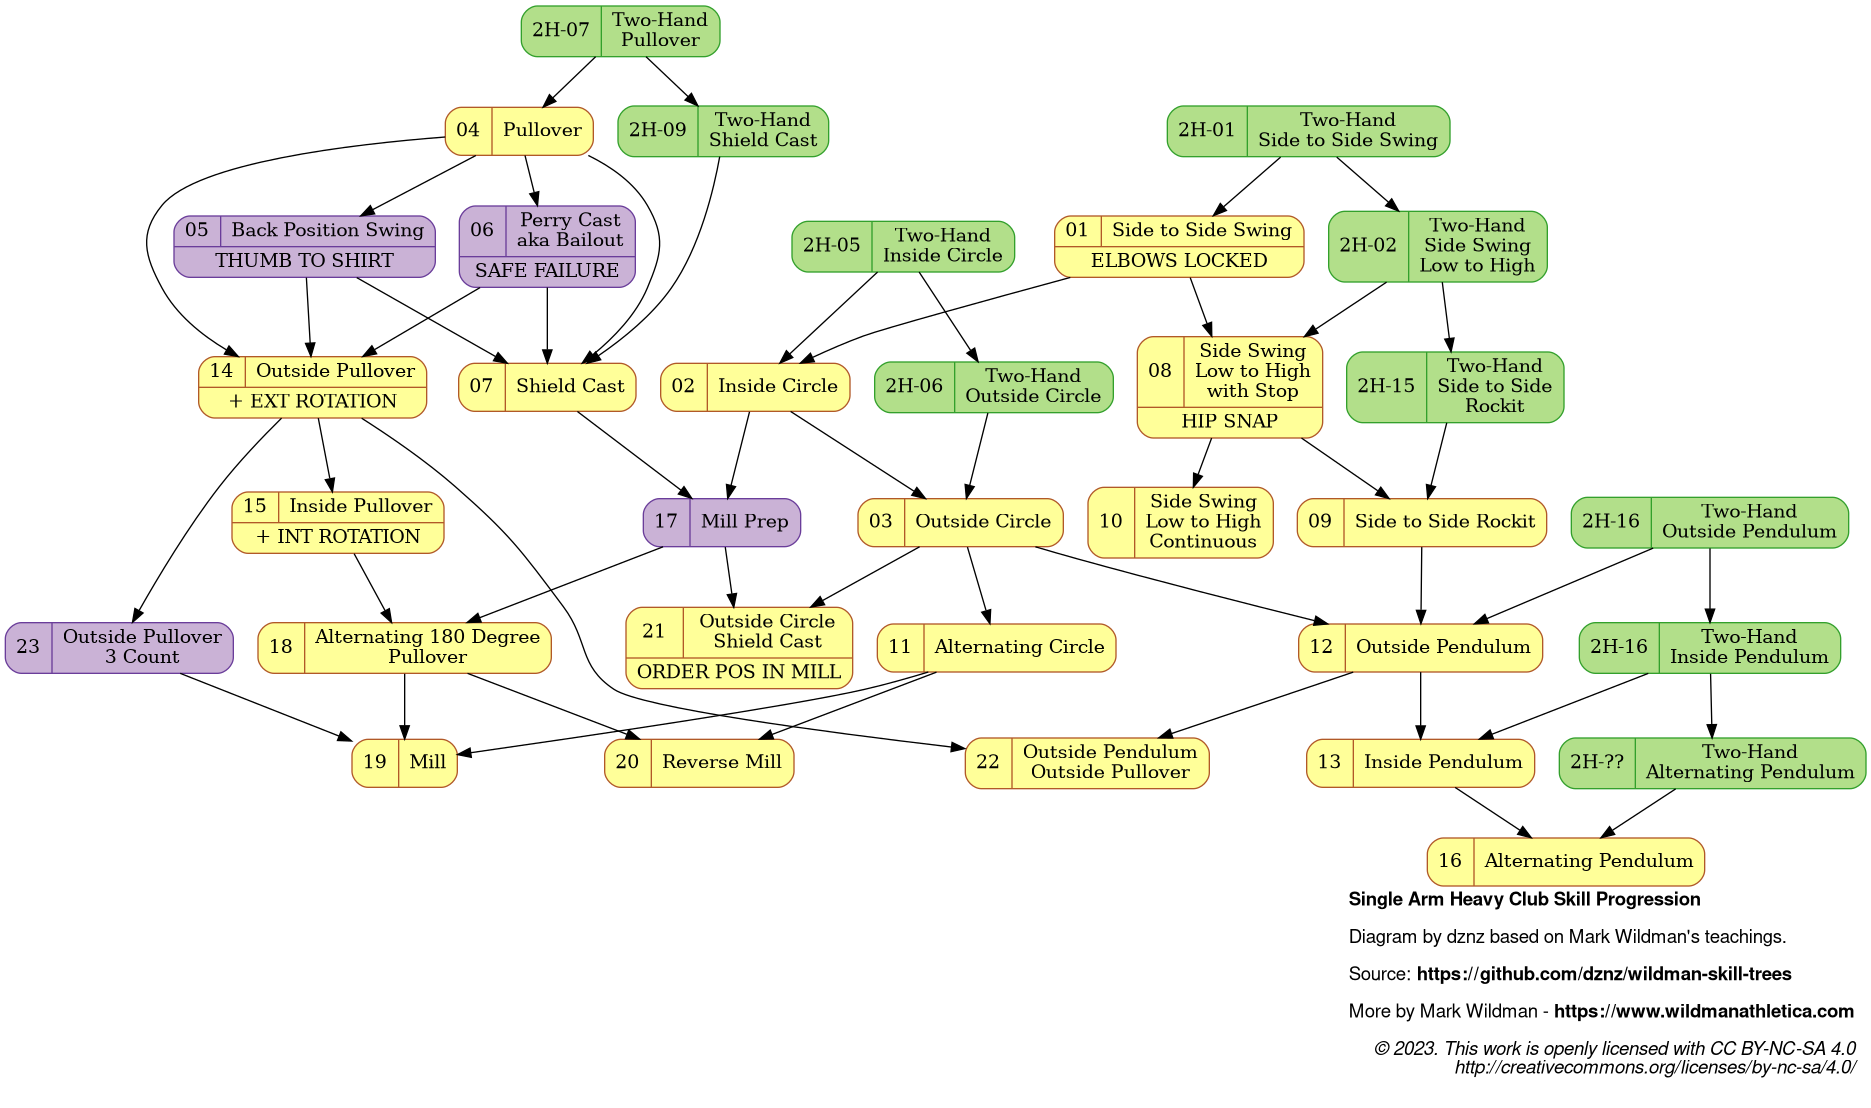 @startdot hc_sa_progression
digraph HCSA {

  // YouTube Playlist: https://www.youtube.com/playlist?list=PLk4oYPJ7TXKgCH_TpdUCNs2-m5ZCqx-Pw
  label=<
<B>Single Arm Heavy Club Skill Progression</B><BR ALIGN="LEFT"/><BR ALIGN="LEFT"/>
Diagram by dznz based on Mark Wildman's teachings.<BR ALIGN="LEFT"/><BR ALIGN="LEFT"/>
Source: <B>https://github.com/dznz/wildman-skill-trees</B><BR ALIGN="LEFT"/><BR ALIGN="LEFT"/>
More by Mark Wildman - <B>https://www.wildmanathletica.com</B><BR ALIGN="LEFT"/><BR ALIGN="LEFT"/>
<I>
© 2023. This work is openly licensed with CC BY-NC-SA 4.0<BR ALIGN="RIGHT"/>
http://creativecommons.org/licenses/by-nc-sa/4.0/<BR ALIGN="RIGHT"/>
</I>
  >
  graph [labeljust=r]
  graph [fontname="Helvetica,Arial,sans-serif"]

  node [colorscheme="paired12"]
  node [shape=record]
  node [style="rounded,filled"]
  node [color=12, fillcolor=11]

  subgraph warmup {
    node [color=8, fillcolor=7]
  }

  subgraph aux {
    node [color=10, fillcolor=9]
    mov_05_backs2s, mov_06_perry, mov_17_millprep, mov_23_outpull3count
  }

  // Movements external to this diagram
  subgraph ext {
    node [color=4, fillcolor=3]
    ext_2h_s2s, ext_2h_sideswingl2h, ext_2h_sc, ext_2h_pullover
    ext_2h_s2srockit
    ext_2h_incircle, ext_2h_outcircle
    ext_2h_outpend, ext_2h_inpend, ext_2h_altpend
  }

  ext_2h_s2s          [label="{{2H-01|Two-Hand\nSide to Side Swing}}"]
  ext_2h_incircle     [label="{{2H-05|Two-Hand\nInside Circle}}"]
  ext_2h_outcircle    [label="{{2H-06|Two-Hand\nOutside Circle}}"]
  ext_2h_sc           [label="{{2H-09|Two-Hand\nShield Cast}}"]
  ext_2h_sideswingl2h [label="{{2H-02|Two-Hand\nSide Swing\nLow to High}}" ]
  ext_2h_s2srockit    [label="{{2H-15|Two-Hand\nSide to Side\nRockit}}"                         URL=""];
  ext_2h_pullover     [label="{{2H-07|Two-Hand\nPullover}}" URL="https://www.youtube.com/watch?v=jpIn1Sumg78&list=PLk4oYPJ7TXKiueHS7UMPv-DxNMK6UELds&index=7"]
  ext_2h_outpend      [label="{{2H-16|Two-Hand\nOutside Pendulum}}"]
  ext_2h_inpend       [label="{{2H-16|Two-Hand\nInside Pendulum}}"]
  ext_2h_altpend      [label="{{2H-??|Two-Hand\nAlternating Pendulum}}" URL="https://www.youtube.com/watch?v=GULjXPS_ba4"]
  
  mov_01_s2s              [label="{{01|Side to Side Swing}|ELBOWS LOCKED}"              URL="https://www.youtube.com/watch?v=cosgyt2BQG4&list=PLk4oYPJ7TXKgCH_TpdUCNs2-m5ZCqx-Pw"];
  mov_02_incircle         [label="{{02|Inside Circle}}"                                 URL="https://www.youtube.com/watch?v=-gtRj1KEUmw"];
  mov_03_outcircle        [label="{{03|Outside Circle}}"                                URL="https://www.youtube.com/watch?v=Mf2QuZvRtQ4&list=PLk4oYPJ7TXKgCH_TpdUCNs2-m5ZCqx-Pw&index=2"];
  mov_04_pullover         [label="{{04|Pullover}}"                                      URL="https://www.youtube.com/watch?v=HHT6TrTLJM8"];
  mov_05_backs2s          [label="{{05|Back Position Swing}|THUMB TO SHIRT}"            URL="https://www.youtube.com/watch?v=sxePeWDR1U0"];
  mov_06_perry            [label="{{06|Perry Cast\naka Bailout}|SAFE FAILURE}"          URL="https://www.youtube.com/watch?v=FpUecSrX_AI&list=PLk4oYPJ7TXKgCH_TpdUCNs2-m5ZCqx-Pw&index=3"];
  mov_07_sc               [label="{{07|Shield Cast}}"                                   URL="https://www.youtube.com/watch?v=huwc0g3yLWk&list=PLk4oYPJ7TXKgCH_TpdUCNs2-m5ZCqx-Pw&index=4"];
  mov_08_sideswingl2h     [label="{{08|Side Swing\nLow to High\nwith Stop}|HIP SNAP}"   URL="https://www.youtube.com/watch?v=huwc0g3yLWk&list=PLk4oYPJ7TXKgCH_TpdUCNs2-m5ZCqx-Pw&index=5"];
  mov_09_s2srockit        [label="{{09|Side to Side Rockit}}"                           URL="https://www.youtube.com/watch?v=I26O1ct_hik&list=PLk4oYPJ7TXKgCH_TpdUCNs2-m5ZCqx-Pw&index=6"];
  mov_10_sideswingl2hcont [label="{{10|Side Swing\nLow to High\nContinuous}}"           URL="https://www.youtube.com/watch?v=I26O1ct_hik&list=PLk4oYPJ7TXKgCH_TpdUCNs2-m5ZCqx-Pw&index=7"];
  mov_11_altcircle        [label="{{11|Alternating Circle}}"                            URL="https://www.youtube.com/watch?v=I26O1ct_hik&list=PLk4oYPJ7TXKgCH_TpdUCNs2-m5ZCqx-Pw&index=8"];
  mov_12_outpend          [label="{{12|Outside Pendulum}}"                              URL="https://www.youtube.com/watch?v=I26O1ct_hik&list=PLk4oYPJ7TXKgCH_TpdUCNs2-m5ZCqx-Pw&index=9"];
  mov_13_inpend           [label="{{13|Inside Pendulum}}"                               URL="https://www.youtube.com/watch?v=I26O1ct_hik&list=PLk4oYPJ7TXKgCH_TpdUCNs2-m5ZCqx-Pw&index=10"];
  mov_14_outpull          [label="{{14|Outside Pullover}|+ EXT ROTATION}"               URL="https://www.youtube.com/watch?v=sJ5XCgdCMx8&list=PLk4oYPJ7TXKgCH_TpdUCNs2-m5ZCqx-Pw&index=14"];
  mov_15_inpull           [label="{{15|Inside Pullover}|+ INT ROTATION}"                URL="https://www.youtube.com/watch?v=sJ5XCgdCMx8&list=PLk4oYPJ7TXKgCH_TpdUCNs2-m5ZCqx-Pw&index=15"];
  mov_16_altpend          [label="{{16|Alternating Pendulum}}"                          URL="https://www.youtube.com/watch?v=eIkqXJ5d7V4"];
  mov_17_millprep         [label="{{17|Mill Prep}}"                                     URL="https://www.youtube.com/watch?v=I26O1ct_hik&list=PLk4oYPJ7TXKgCH_TpdUCNs2-m5ZCqx-Pw&index=17"];
  mov_18_alt180pull       [label="{{18|Alternating 180 Degree\nPullover}}"              URL="https://www.youtube.com/watch?v=I26O1ct_hik&list=PLk4oYPJ7TXKgCH_TpdUCNs2-m5ZCqx-Pw&index=18"];
  mov_19_mill             [label="{{19|Mill}}"                                          URL="https://www.youtube.com/watch?v=I26O1ct_hik&list=PLk4oYPJ7TXKgCH_TpdUCNs2-m5ZCqx-Pw&index=19"];
  mov_20_revmill          [label="{{20|Reverse Mill}}"                                  URL="https://www.youtube.com/watch?v=I26O1ct_hik&list=PLk4oYPJ7TXKgCH_TpdUCNs2-m5ZCqx-Pw&index=20"];
  mov_21_outcirclesc      [label="{{21|Outside Circle\nShield Cast}|ORDER POS IN MILL}" URL="https://www.youtube.com/watch?v=NdJlzFTbQwo&list=PLk4oYPJ7TXKgCH_TpdUCNs2-m5ZCqx-Pw&index=21"]
  mov_22_outpendoutpull   [label="{{22|Outside Pendulum\nOutside Pullover}}"            URL="https://www.youtube.com/watch?v=b0Ztc-54C_Y"]
  mov_23_outpull3count    [label="{{23|Outside Pullover\n3 Count}}"                     URL="https://www.youtube.com/watch?v=_hJaJVaMPtE"];

  // external skill links
  ext_2h_s2s -> ext_2h_sideswingl2h -> ext_2h_s2srockit;
  ext_2h_outpend -> ext_2h_inpend -> ext_2h_altpend;
  ext_2h_incircle -> ext_2h_outcircle;
  ext_2h_pullover -> ext_2h_sc;

  // external skill dependencies
  ext_2h_s2s -> mov_01_s2s;
  ext_2h_incircle -> mov_02_incircle;
  ext_2h_outcircle -> mov_03_outcircle;
  ext_2h_sc -> mov_07_sc;
  ext_2h_pullover -> mov_04_pullover;
  ext_2h_sideswingl2h -> mov_08_sideswingl2h;
  ext_2h_s2srockit -> mov_09_s2srockit;
  ext_2h_outpend -> mov_12_outpend;
  ext_2h_inpend -> mov_13_inpend;
  ext_2h_altpend -> mov_16_altpend;

  mov_01_s2s -> mov_08_sideswingl2h;
  mov_01_s2s -> mov_02_incircle;
  mov_02_incircle -> mov_03_outcircle;
  mov_08_sideswingl2h -> mov_09_s2srockit;
  mov_09_s2srockit -> mov_12_outpend;
  mov_03_outcircle -> mov_12_outpend;
  mov_08_sideswingl2h -> mov_10_sideswingl2hcont;
  mov_03_outcircle -> mov_11_altcircle;
  mov_12_outpend -> mov_13_inpend -> mov_16_altpend;
  mov_04_pullover -> mov_07_sc;
  mov_04_pullover -> mov_05_backs2s -> mov_07_sc;
  mov_04_pullover -> mov_06_perry -> mov_07_sc;
  mov_05_backs2s -> mov_14_outpull;
  mov_06_perry -> mov_14_outpull;
  mov_04_pullover -> mov_14_outpull;
  mov_14_outpull -> mov_15_inpull;
  mov_02_incircle -> mov_17_millprep;
  mov_07_sc -> mov_17_millprep;
  mov_17_millprep -> mov_18_alt180pull;
  mov_15_inpull -> mov_18_alt180pull;
  mov_18_alt180pull -> mov_19_mill;
  mov_11_altcircle -> mov_19_mill;
  mov_11_altcircle -> mov_20_revmill;
  mov_18_alt180pull -> mov_20_revmill;
  mov_03_outcircle -> mov_21_outcirclesc;
  mov_17_millprep -> mov_21_outcirclesc;
  {mov_12_outpend, mov_14_outpull} -> mov_22_outpendoutpull;
  mov_14_outpull -> mov_23_outpull3count -> mov_19_mill

}
@enddot
